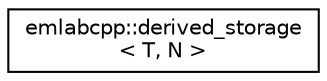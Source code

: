 digraph "Graphical Class Hierarchy"
{
 // LATEX_PDF_SIZE
  edge [fontname="Helvetica",fontsize="10",labelfontname="Helvetica",labelfontsize="10"];
  node [fontname="Helvetica",fontsize="10",shape=record];
  rankdir="LR";
  Node0 [label="emlabcpp::derived_storage\l\< T, N \>",height=0.2,width=0.4,color="black", fillcolor="white", style="filled",URL="$classemlabcpp_1_1derived__storage.html",tooltip=" "];
}
